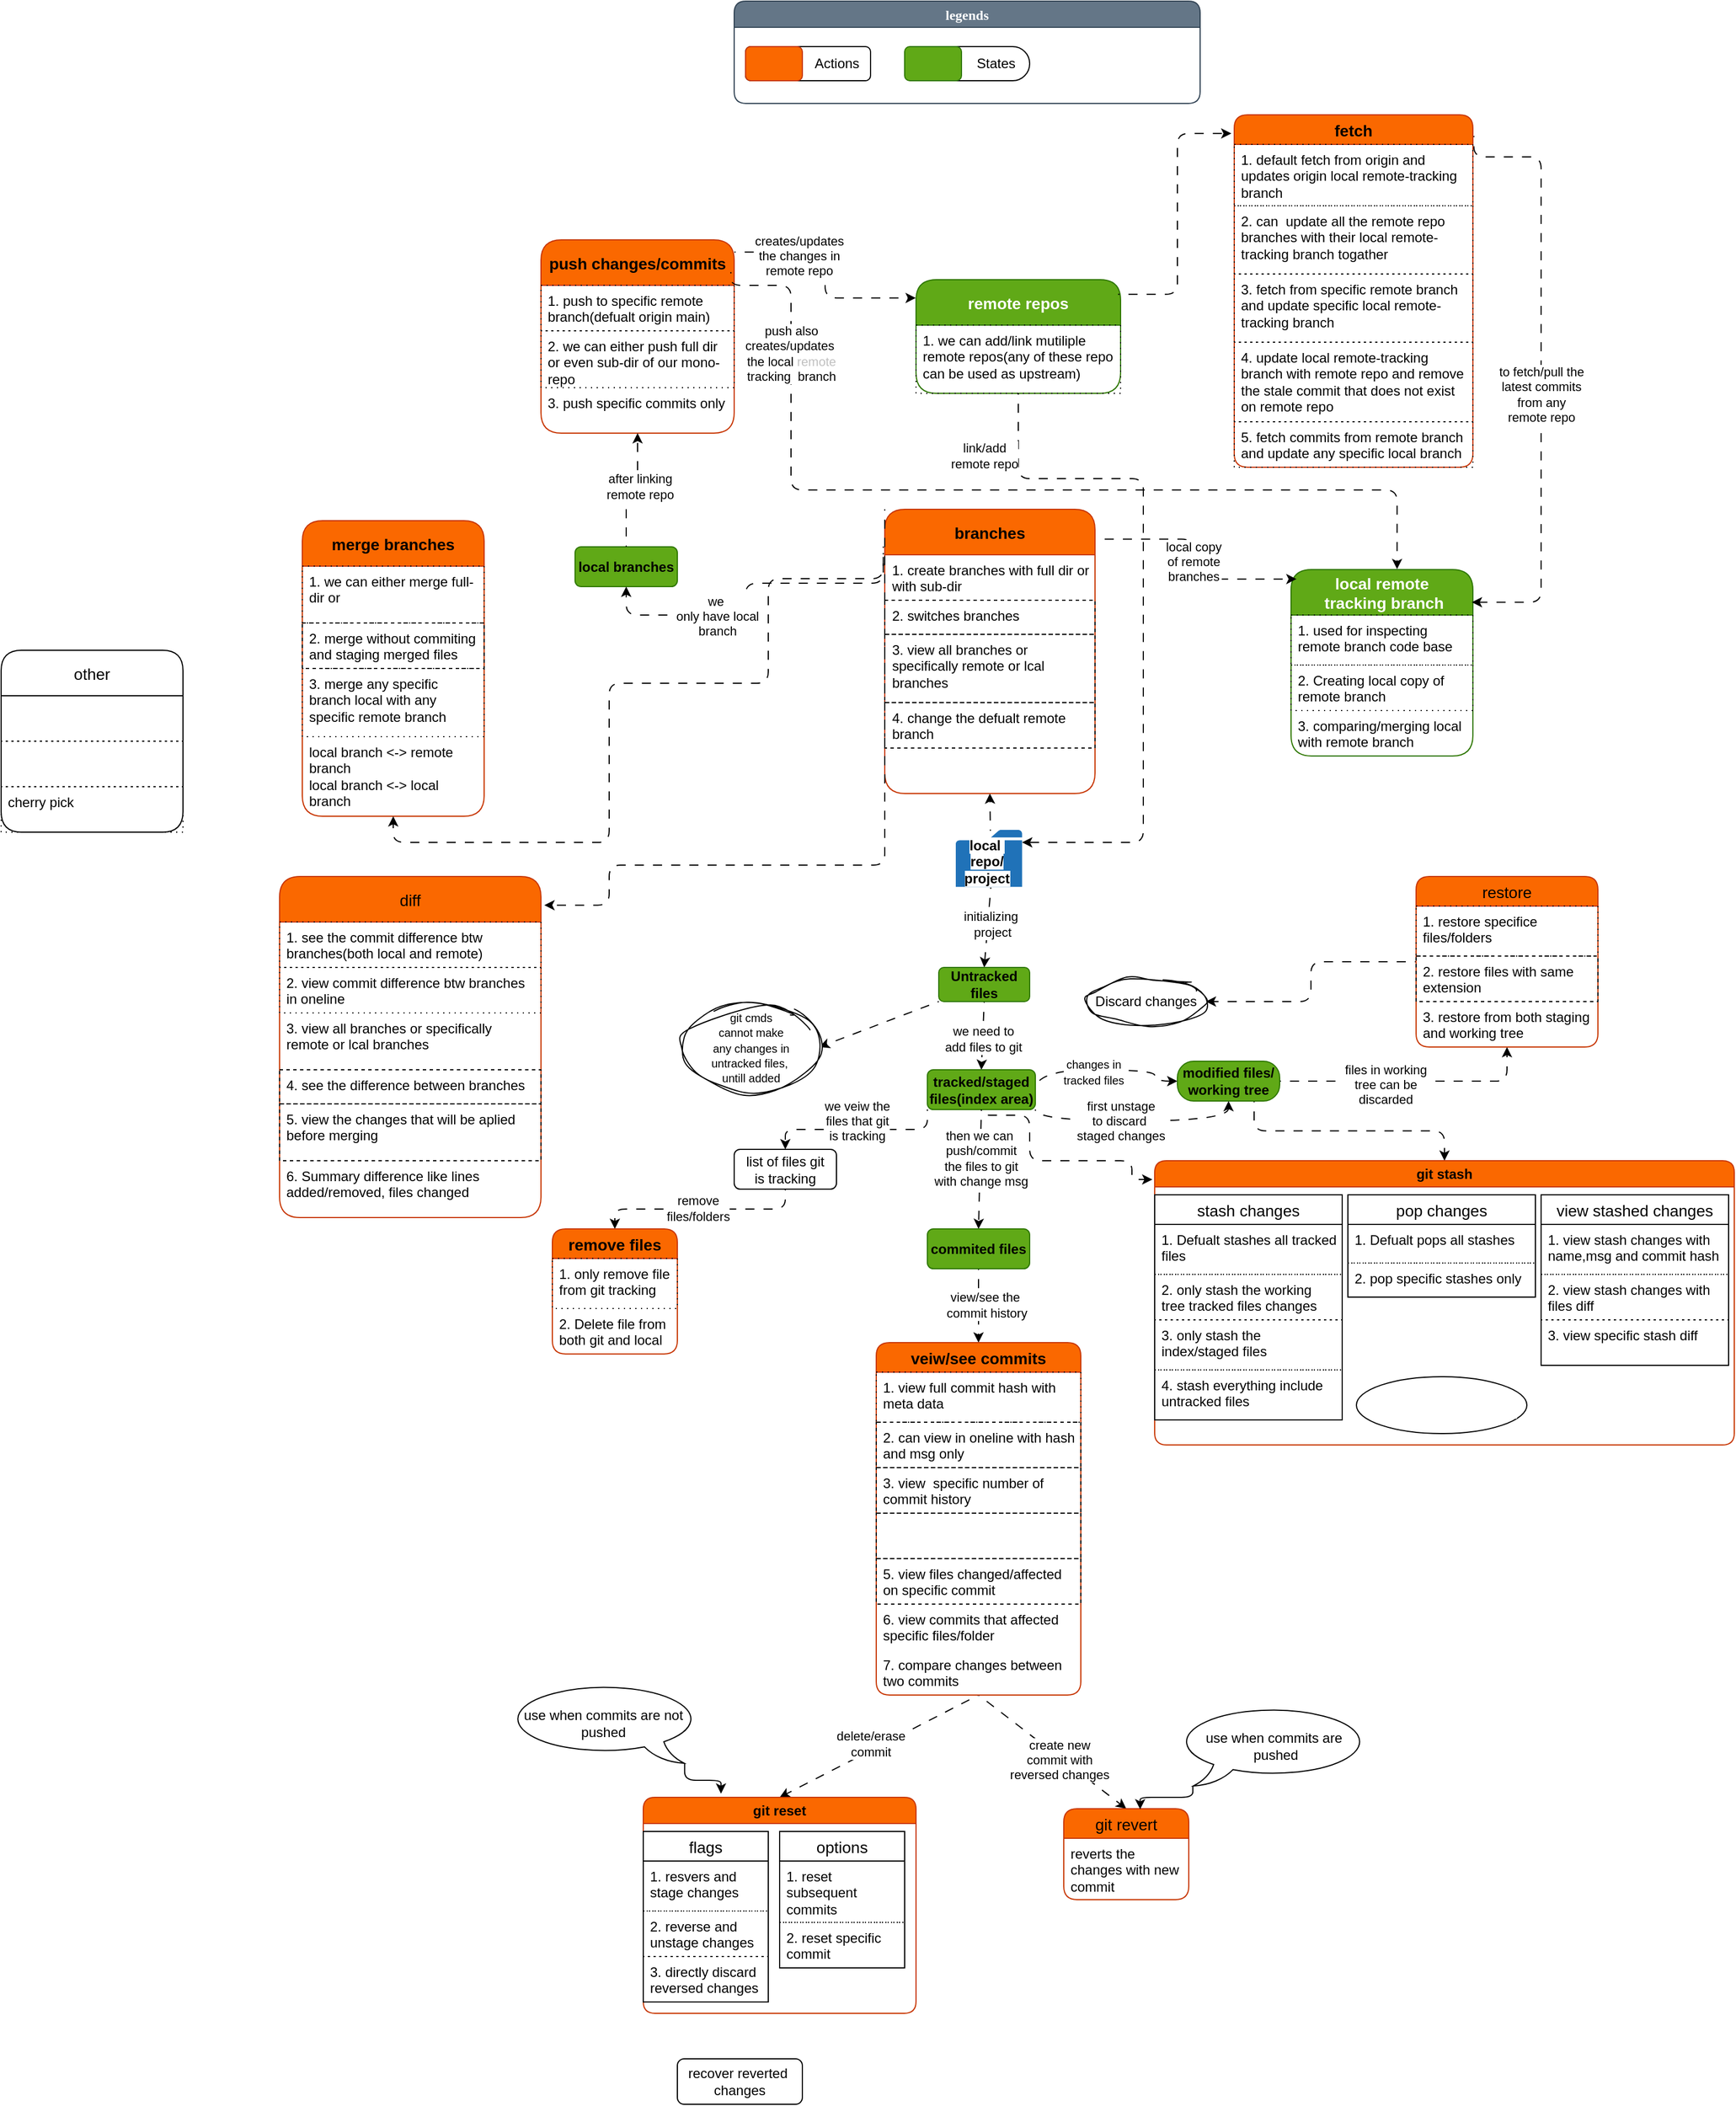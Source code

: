<mxfile>
    <diagram id="JTQEZqj_6--ISPUHX7xe" name="Page-1">
        <mxGraphModel dx="2281" dy="1904" grid="1" gridSize="10" guides="1" tooltips="1" connect="1" arrows="1" fold="1" page="1" pageScale="1" pageWidth="850" pageHeight="1100" math="0" shadow="0">
            <root>
                <mxCell id="0"/>
                <mxCell id="1" parent="0"/>
                <mxCell id="3" value="" style="endArrow=classic;html=1;exitX=0.528;exitY=1.013;exitDx=0;exitDy=0;exitPerimeter=0;entryX=0.5;entryY=0;entryDx=0;entryDy=0;flowAnimation=1;" parent="1" source="2" target="5" edge="1">
                    <mxGeometry width="50" height="50" relative="1" as="geometry">
                        <mxPoint x="260" y="740" as="sourcePoint"/>
                        <mxPoint x="350" y="630" as="targetPoint"/>
                    </mxGeometry>
                </mxCell>
                <mxCell id="4" value="initializing&amp;nbsp;&lt;div&gt;project&lt;/div&gt;" style="edgeLabel;html=1;align=center;verticalAlign=middle;resizable=0;points=[];" parent="3" vertex="1" connectable="0">
                    <mxGeometry x="0.158" y="4" relative="1" as="geometry">
                        <mxPoint y="-9" as="offset"/>
                    </mxGeometry>
                </mxCell>
                <mxCell id="6" style="edgeStyle=none;html=1;exitX=0;exitY=1;exitDx=0;exitDy=0;entryX=1;entryY=0.5;entryDx=0;entryDy=0;flowAnimation=1;" parent="1" source="5" target="9" edge="1">
                    <mxGeometry relative="1" as="geometry">
                        <mxPoint x="220" y="710" as="targetPoint"/>
                    </mxGeometry>
                </mxCell>
                <mxCell id="10" style="edgeStyle=none;html=1;exitX=0.5;exitY=1;exitDx=0;exitDy=0;entryX=0.5;entryY=0;entryDx=0;entryDy=0;flowAnimation=1;" parent="1" source="5" target="11" edge="1">
                    <mxGeometry relative="1" as="geometry">
                        <mxPoint x="340" y="720" as="targetPoint"/>
                    </mxGeometry>
                </mxCell>
                <mxCell id="12" value="we need to&lt;div&gt;add files to git&lt;/div&gt;" style="edgeLabel;html=1;align=center;verticalAlign=middle;resizable=0;points=[];" parent="10" vertex="1" connectable="0">
                    <mxGeometry x="0.075" relative="1" as="geometry">
                        <mxPoint as="offset"/>
                    </mxGeometry>
                </mxCell>
                <mxCell id="5" value="&lt;b&gt;&lt;font style=&quot;color: light-dark(rgb(0, 0, 0), rgb(0, 0, 0));&quot;&gt;Untracked files&lt;/font&gt;&lt;/b&gt;" style="rounded=1;whiteSpace=wrap;html=1;fillColor=#60a917;fontColor=#ffffff;strokeColor=#2D7600;" parent="1" vertex="1">
                    <mxGeometry x="320" y="640" width="80" height="30" as="geometry"/>
                </mxCell>
                <mxCell id="13" style="edgeStyle=orthogonalEdgeStyle;html=1;exitX=1;exitY=0.5;exitDx=0;exitDy=0;entryX=0;entryY=0.5;entryDx=0;entryDy=0;flowAnimation=1;curved=1;" parent="1" source="11" target="14" edge="1">
                    <mxGeometry relative="1" as="geometry">
                        <mxPoint x="540" y="740" as="targetPoint"/>
                        <Array as="points">
                            <mxPoint x="405" y="730"/>
                            <mxPoint x="510" y="730"/>
                            <mxPoint x="510" y="740"/>
                        </Array>
                    </mxGeometry>
                </mxCell>
                <mxCell id="15" value="&lt;font style=&quot;scrollbar-color: rgb(75, 75, 75) rgb(27, 29, 30); font-size: 10px; color: light-dark(rgb(0, 0, 0), rgb(255, 255, 255));&quot;&gt;changes in&lt;/font&gt;&lt;div style=&quot;scrollbar-color: rgb(75, 75, 75) rgb(27, 29, 30);&quot;&gt;&lt;font style=&quot;scrollbar-color: rgb(75, 75, 75) rgb(27, 29, 30); font-size: 10px; color: light-dark(rgb(0, 0, 0), rgb(255, 255, 255));&quot;&gt;tracked files&lt;/font&gt;&lt;/div&gt;" style="edgeLabel;html=1;align=center;verticalAlign=middle;resizable=0;points=[];" parent="13" vertex="1" connectable="0">
                    <mxGeometry x="-0.109" y="-2" relative="1" as="geometry">
                        <mxPoint as="offset"/>
                    </mxGeometry>
                </mxCell>
                <mxCell id="17" style="edgeStyle=none;html=1;exitX=0.5;exitY=1;exitDx=0;exitDy=0;entryX=0.5;entryY=0;entryDx=0;entryDy=0;flowAnimation=1;" parent="1" source="11" target="16" edge="1">
                    <mxGeometry relative="1" as="geometry"/>
                </mxCell>
                <mxCell id="18" value="then we can&amp;nbsp;&lt;div&gt;push/commit&lt;div&gt;the files to git&lt;/div&gt;&lt;div&gt;with change msg&lt;/div&gt;&lt;/div&gt;" style="edgeLabel;html=1;align=center;verticalAlign=middle;resizable=0;points=[];" parent="17" vertex="1" connectable="0">
                    <mxGeometry x="-0.177" y="1" relative="1" as="geometry">
                        <mxPoint x="-1" as="offset"/>
                    </mxGeometry>
                </mxCell>
                <mxCell id="39" style="edgeStyle=orthogonalEdgeStyle;html=1;exitX=0;exitY=1;exitDx=0;exitDy=0;entryX=0.5;entryY=0;entryDx=0;entryDy=0;flowAnimation=1;" parent="1" source="11" target="41" edge="1">
                    <mxGeometry relative="1" as="geometry">
                        <mxPoint x="210" y="830" as="targetPoint"/>
                    </mxGeometry>
                </mxCell>
                <mxCell id="40" value="we veiw the&lt;div&gt;files that git&lt;/div&gt;&lt;div&gt;is tracking&lt;/div&gt;" style="edgeLabel;html=1;align=center;verticalAlign=middle;resizable=0;points=[];" parent="39" vertex="1" connectable="0">
                    <mxGeometry x="0.124" y="1" relative="1" as="geometry">
                        <mxPoint x="10" y="-9" as="offset"/>
                    </mxGeometry>
                </mxCell>
                <mxCell id="11" value="&lt;font style=&quot;&quot;&gt;&lt;b style=&quot;&quot;&gt;&lt;font style=&quot;color: light-dark(rgb(0, 0, 0), rgb(0, 0, 0));&quot;&gt;tracked/stage&lt;/font&gt;&lt;font style=&quot;color: light-dark(rgb(0, 0, 0), rgb(0, 0, 0));&quot;&gt;d&lt;/font&gt;&lt;/b&gt;&lt;/font&gt;&lt;div style=&quot;scrollbar-color: rgb(75, 75, 75) rgb(27, 29, 30);&quot;&gt;&lt;font style=&quot;scrollbar-color: rgb(75, 75, 75) rgb(27, 29, 30);&quot;&gt;&lt;b style=&quot;&quot;&gt;&lt;font style=&quot;color: light-dark(rgb(0, 0, 0), rgb(0, 0, 0));&quot;&gt;files(index area)&lt;/font&gt;&lt;/b&gt;&lt;/font&gt;&lt;/div&gt;" style="rounded=1;whiteSpace=wrap;html=1;fillColor=#60a917;fontColor=#ffffff;strokeColor=#2D7600;" parent="1" vertex="1">
                    <mxGeometry x="310" y="730" width="95" height="35" as="geometry"/>
                </mxCell>
                <mxCell id="92" style="html=1;exitX=0.5;exitY=1;exitDx=0;exitDy=0;entryX=0.5;entryY=0;entryDx=0;entryDy=0;flowAnimation=1;" parent="1" source="16" target="89" edge="1">
                    <mxGeometry relative="1" as="geometry"/>
                </mxCell>
                <mxCell id="93" value="view/see the&amp;nbsp;&lt;div&gt;commit history&lt;/div&gt;" style="edgeLabel;html=1;align=center;verticalAlign=middle;resizable=0;points=[];" parent="92" vertex="1" connectable="0">
                    <mxGeometry x="0.412" y="-1" relative="1" as="geometry">
                        <mxPoint x="8" y="-14" as="offset"/>
                    </mxGeometry>
                </mxCell>
                <mxCell id="16" value="&lt;b&gt;&lt;font style=&quot;color: light-dark(rgb(0, 0, 0), rgb(0, 0, 0));&quot;&gt;commited files&lt;/font&gt;&lt;/b&gt;" style="rounded=1;whiteSpace=wrap;html=1;fillColor=#60a917;fontColor=#ffffff;strokeColor=#2D7600;" parent="1" vertex="1">
                    <mxGeometry x="310" y="870" width="90" height="35" as="geometry"/>
                </mxCell>
                <mxCell id="46" style="html=1;exitX=0.5;exitY=1;exitDx=0;exitDy=0;flowAnimation=1;edgeStyle=orthogonalEdgeStyle;entryX=0.5;entryY=0;entryDx=0;entryDy=0;" parent="1" source="41" target="86" edge="1">
                    <mxGeometry relative="1" as="geometry">
                        <mxPoint x="-40" y="870" as="targetPoint"/>
                    </mxGeometry>
                </mxCell>
                <mxCell id="59" value="remove&lt;div&gt;&lt;font style=&quot;color: light-dark(rgb(0, 0, 0), rgb(255, 255, 255));&quot;&gt;files/folders&lt;/font&gt;&lt;/div&gt;" style="edgeLabel;html=1;align=center;verticalAlign=middle;resizable=0;points=[];" parent="46" vertex="1" connectable="0">
                    <mxGeometry x="0.026" y="-1" relative="1" as="geometry">
                        <mxPoint as="offset"/>
                    </mxGeometry>
                </mxCell>
                <mxCell id="41" value="list of files git&lt;div&gt;is tracking&lt;/div&gt;" style="rounded=1;whiteSpace=wrap;html=1;" parent="1" vertex="1">
                    <mxGeometry x="140" y="800" width="90" height="35" as="geometry"/>
                </mxCell>
                <mxCell id="274" value="&lt;b&gt;&lt;font style=&quot;color: light-dark(rgb(0, 0, 0), rgb(0, 0, 0));&quot;&gt;local branches&lt;/font&gt;&lt;/b&gt;" style="rounded=1;whiteSpace=wrap;html=1;fillColor=#60a917;fontColor=#ffffff;strokeColor=#2D7600;" vertex="1" parent="1">
                    <mxGeometry y="270" width="90" height="35" as="geometry"/>
                </mxCell>
                <mxCell id="150" style="edgeStyle=orthogonalEdgeStyle;html=1;exitX=0.75;exitY=1;exitDx=0;exitDy=0;entryX=0.5;entryY=0;entryDx=0;entryDy=0;flowAnimation=1;" parent="1" source="14" target="155" edge="1">
                    <mxGeometry relative="1" as="geometry"/>
                </mxCell>
                <mxCell id="245" style="edgeStyle=orthogonalEdgeStyle;html=1;exitX=1;exitY=0.5;exitDx=0;exitDy=0;entryX=0.5;entryY=1;entryDx=0;entryDy=0;flowAnimation=1;" edge="1" parent="1" source="14" target="242">
                    <mxGeometry relative="1" as="geometry">
                        <mxPoint x="670" y="760" as="targetPoint"/>
                    </mxGeometry>
                </mxCell>
                <mxCell id="247" value="&lt;span&gt;&lt;font style=&quot;color: light-dark(rgb(0, 0, 0), rgb(255, 255, 255));&quot;&gt;files in working&lt;/font&gt;&lt;/span&gt;&lt;div style=&quot;scrollbar-color: rgb(75, 75, 75) rgb(27, 29, 30); color: rgb(192, 192, 192);&quot;&gt;&lt;font style=&quot;color: light-dark(rgb(0, 0, 0), rgb(255, 255, 255));&quot;&gt;tree can be&lt;/font&gt;&lt;/div&gt;&lt;div style=&quot;scrollbar-color: rgb(75, 75, 75) rgb(27, 29, 30); color: rgb(192, 192, 192);&quot;&gt;&lt;font style=&quot;color: light-dark(rgb(0, 0, 0), rgb(255, 255, 255));&quot;&gt;discarded&lt;/font&gt;&lt;/div&gt;" style="edgeLabel;html=1;align=center;verticalAlign=middle;resizable=0;points=[];" vertex="1" connectable="0" parent="245">
                    <mxGeometry x="-0.194" y="-3" relative="1" as="geometry">
                        <mxPoint as="offset"/>
                    </mxGeometry>
                </mxCell>
                <mxCell id="14" value="&lt;span style=&quot;font-family: Helvetica; font-size: 12px; font-style: normal; font-variant-ligatures: normal; font-variant-caps: normal; letter-spacing: normal; orphans: 2; text-align: center; text-indent: 0px; text-transform: none; widows: 2; word-spacing: 0px; -webkit-text-stroke-width: 0px; white-space: normal; text-decoration-thickness: initial; text-decoration-style: initial; text-decoration-color: initial; float: none; display: inline !important;&quot;&gt;&lt;font style=&quot;&quot;&gt;&lt;b style=&quot;&quot;&gt;&lt;font style=&quot;color: light-dark(rgb(0, 0, 0), rgb(0, 0, 0));&quot;&gt;modified files/&lt;/font&gt;&lt;/b&gt;&lt;/font&gt;&lt;/span&gt;&lt;div&gt;&lt;span style=&quot;font-family: Helvetica; font-size: 12px; font-style: normal; font-variant-ligatures: normal; font-variant-caps: normal; letter-spacing: normal; orphans: 2; text-align: center; text-indent: 0px; text-transform: none; widows: 2; word-spacing: 0px; -webkit-text-stroke-width: 0px; white-space: normal; text-decoration-thickness: initial; text-decoration-style: initial; text-decoration-color: initial; float: none; display: inline !important;&quot;&gt;&lt;font style=&quot;&quot;&gt;&lt;b style=&quot;&quot;&gt;&lt;font style=&quot;color: light-dark(rgb(0, 0, 0), rgb(0, 0, 0));&quot;&gt;working tree&lt;/font&gt;&lt;/b&gt;&lt;/font&gt;&lt;/span&gt;&lt;/div&gt;" style="rounded=1;whiteSpace=wrap;html=1;verticalAlign=middle;fillColor=#60a917;fontColor=#ffffff;strokeColor=#2D7600;arcSize=41;" parent="1" vertex="1">
                    <mxGeometry x="530" y="722.5" width="90" height="35" as="geometry"/>
                </mxCell>
                <mxCell id="8" value="" style="group" parent="1" vertex="1" connectable="0">
                    <mxGeometry x="335" y="519" width="70" height="62" as="geometry"/>
                </mxCell>
                <mxCell id="2" value="" style="sketch=0;pointerEvents=1;shadow=0;dashed=0;html=1;strokeColor=none;labelPosition=center;verticalLabelPosition=bottom;verticalAlign=top;outlineConnect=0;align=center;shape=mxgraph.office.concepts.folder;fillColor=#2072B8;" parent="8" vertex="1">
                    <mxGeometry width="58.333" height="50.077" as="geometry"/>
                </mxCell>
                <mxCell id="7" value="&lt;b&gt;&lt;font style=&quot;color: light-dark(rgb(0, 0, 0), rgb(0, 0, 0)); background-color: light-dark(rgb(255, 255, 255), rgb(255, 255, 255));&quot;&gt;local&amp;nbsp;&lt;/font&gt;&lt;/b&gt;&lt;div&gt;&lt;b&gt;&lt;font style=&quot;color: light-dark(rgb(0, 0, 0), rgb(0, 0, 0)); background-color: light-dark(rgb(255, 255, 255), rgb(255, 255, 255));&quot;&gt;repo/&lt;/font&gt;&lt;/b&gt;&lt;div&gt;&lt;b&gt;&lt;font style=&quot;color: light-dark(rgb(0, 0, 0), rgb(0, 0, 0)); background-color: light-dark(rgb(255, 255, 255), rgb(255, 255, 255));&quot;&gt;project&lt;/font&gt;&lt;/b&gt;&lt;/div&gt;&lt;/div&gt;" style="text;html=1;align=center;verticalAlign=middle;resizable=0;points=[];autosize=1;strokeColor=none;fillColor=none;" parent="8" vertex="1">
                    <mxGeometry x="-3" y="-1.538" width="60" height="60" as="geometry"/>
                </mxCell>
                <mxCell id="9" value="&lt;font style=&quot;scrollbar-color: rgb(75, 75, 75) rgb(27, 29, 30); text-wrap-mode: nowrap; font-size: 10px; color: light-dark(rgb(0, 0, 0), rgb(255, 255, 255));&quot;&gt;git cmds&lt;/font&gt;&lt;div style=&quot;scrollbar-color: rgb(75, 75, 75) rgb(27, 29, 30); text-wrap-mode: nowrap; font-size: 11px;&quot;&gt;&lt;font style=&quot;scrollbar-color: rgb(75, 75, 75) rgb(27, 29, 30); font-size: 10px; color: light-dark(rgb(0, 0, 0), rgb(255, 255, 255));&quot;&gt;cannot make&lt;/font&gt;&lt;/div&gt;&lt;div style=&quot;scrollbar-color: rgb(75, 75, 75) rgb(27, 29, 30); text-wrap-mode: nowrap; font-size: 11px;&quot;&gt;&lt;font style=&quot;scrollbar-color: rgb(75, 75, 75) rgb(27, 29, 30); font-size: 10px; color: light-dark(rgb(0, 0, 0), rgb(255, 255, 255));&quot;&gt;any changes in&lt;/font&gt;&lt;/div&gt;&lt;div style=&quot;scrollbar-color: rgb(75, 75, 75) rgb(27, 29, 30); text-wrap-mode: nowrap; font-size: 11px;&quot;&gt;&lt;font style=&quot;scrollbar-color: rgb(75, 75, 75) rgb(27, 29, 30); font-size: 10px; color: light-dark(rgb(0, 0, 0), rgb(255, 255, 255));&quot;&gt;untracked files,&amp;nbsp;&lt;/font&gt;&lt;/div&gt;&lt;div style=&quot;scrollbar-color: rgb(75, 75, 75) rgb(27, 29, 30); text-wrap-mode: nowrap; font-size: 11px;&quot;&gt;&lt;font style=&quot;scrollbar-color: rgb(75, 75, 75) rgb(27, 29, 30); font-size: 10px; color: light-dark(rgb(0, 0, 0), rgb(255, 255, 255));&quot;&gt;untill added&lt;/font&gt;&lt;/div&gt;" style="ellipse;whiteSpace=wrap;html=1;sketch=1;curveFitting=1;jiggle=2;" parent="1" vertex="1">
                    <mxGeometry x="95" y="670" width="120" height="80" as="geometry"/>
                </mxCell>
                <mxCell id="30" value="first unstage&lt;div&gt;to discard&amp;nbsp;&lt;/div&gt;&lt;div&gt;staged changes&lt;/div&gt;" style="html=1;exitX=1;exitY=1;exitDx=0;exitDy=0;entryX=0.5;entryY=1;entryDx=0;entryDy=0;flowAnimation=1;edgeStyle=orthogonalEdgeStyle;curved=1;" parent="1" source="11" target="14" edge="1">
                    <mxGeometry x="-0.139" relative="1" as="geometry">
                        <mxPoint as="offset"/>
                    </mxGeometry>
                </mxCell>
                <mxCell id="86" value="remove files" style="swimlane;fontStyle=1;childLayout=stackLayout;horizontal=1;startSize=26;horizontalStack=0;resizeParent=1;resizeParentMax=0;resizeLast=0;collapsible=1;marginBottom=0;align=center;fontSize=14;rounded=1;fillColor=#fa6800;fontColor=#000000;strokeColor=#C73500;" parent="1" vertex="1">
                    <mxGeometry x="-20" y="870" width="110" height="110" as="geometry"/>
                </mxCell>
                <mxCell id="87" value="1. only remove file from git tracking" style="text;strokeColor=default;fillColor=none;spacingLeft=4;spacingRight=4;overflow=hidden;rotatable=0;points=[[0,0.5],[1,0.5]];portConstraint=eastwest;fontSize=12;whiteSpace=wrap;html=1;dashed=1;dashPattern=1 4;" parent="86" vertex="1">
                    <mxGeometry y="26" width="110" height="44" as="geometry"/>
                </mxCell>
                <mxCell id="88" value="2. Delete file from both git and local" style="text;strokeColor=none;fillColor=none;spacingLeft=4;spacingRight=4;overflow=hidden;rotatable=0;points=[[0,0.5],[1,0.5]];portConstraint=eastwest;fontSize=12;whiteSpace=wrap;html=1;dashed=1;" parent="86" vertex="1">
                    <mxGeometry y="70" width="110" height="40" as="geometry"/>
                </mxCell>
                <mxCell id="246" style="edgeStyle=orthogonalEdgeStyle;html=1;exitX=0;exitY=0.5;exitDx=0;exitDy=0;entryX=1;entryY=0.5;entryDx=0;entryDy=0;flowAnimation=1;" edge="1" parent="1" source="242" target="119">
                    <mxGeometry relative="1" as="geometry"/>
                </mxCell>
                <mxCell id="242" value="restore" style="swimlane;fontStyle=0;childLayout=stackLayout;horizontal=1;startSize=26;horizontalStack=0;resizeParent=1;resizeParentMax=0;resizeLast=0;collapsible=1;marginBottom=0;align=center;fontSize=14;rounded=1;fillColor=#fa6800;fontColor=#000000;strokeColor=#C73500;" vertex="1" parent="1">
                    <mxGeometry x="740" y="560" width="160" height="150" as="geometry">
                        <mxRectangle x="720" y="647.5" width="80" height="30" as="alternateBounds"/>
                    </mxGeometry>
                </mxCell>
                <mxCell id="243" value="1. restore specifice files/folders" style="text;strokeColor=default;fillColor=none;spacingLeft=4;spacingRight=4;overflow=hidden;rotatable=0;points=[[0,0.5],[1,0.5]];portConstraint=eastwest;fontSize=12;whiteSpace=wrap;html=1;dashed=1;dashPattern=1 4;" vertex="1" parent="242">
                    <mxGeometry y="26" width="160" height="44" as="geometry"/>
                </mxCell>
                <mxCell id="244" value="2. restore files with same extension" style="text;strokeColor=default;fillColor=none;spacingLeft=4;spacingRight=4;overflow=hidden;rotatable=0;points=[[0,0.5],[1,0.5]];portConstraint=eastwest;fontSize=12;whiteSpace=wrap;html=1;dashed=1;" vertex="1" parent="242">
                    <mxGeometry y="70" width="160" height="40" as="geometry"/>
                </mxCell>
                <mxCell id="259" value="3. restore from both staging and working tree" style="text;strokeColor=none;fillColor=none;spacingLeft=4;spacingRight=4;overflow=hidden;rotatable=0;points=[[0,0.5],[1,0.5]];portConstraint=eastwest;fontSize=12;whiteSpace=wrap;html=1;dashed=1;" vertex="1" parent="242">
                    <mxGeometry y="110" width="160" height="40" as="geometry"/>
                </mxCell>
                <mxCell id="115" value="local remote&#xa; tracking branch" style="swimlane;fontStyle=1;childLayout=stackLayout;horizontal=1;startSize=40;horizontalStack=0;resizeParent=1;resizeParentMax=0;resizeLast=0;collapsible=1;marginBottom=0;align=center;fontSize=14;rounded=1;fillColor=#60a917;fontColor=#ffffff;strokeColor=#2D7600;" parent="1" vertex="1">
                    <mxGeometry x="630" y="290" width="160" height="164" as="geometry">
                        <mxRectangle x="520" y="256" width="140" height="50" as="alternateBounds"/>
                    </mxGeometry>
                </mxCell>
                <mxCell id="116" value="1. used for inspecting remote branch code base" style="text;strokeColor=default;fillColor=none;spacingLeft=4;spacingRight=4;overflow=hidden;rotatable=0;points=[[0,0.5],[1,0.5]];portConstraint=eastwest;fontSize=12;whiteSpace=wrap;html=1;dashed=1;dashPattern=1 4;" parent="115" vertex="1">
                    <mxGeometry y="40" width="160" height="44" as="geometry"/>
                </mxCell>
                <mxCell id="117" value="2. Creating local copy of remote branch" style="text;strokeColor=default;fillColor=none;spacingLeft=4;spacingRight=4;overflow=hidden;rotatable=0;points=[[0,0.5],[1,0.5]];portConstraint=eastwest;fontSize=12;whiteSpace=wrap;html=1;dashed=1;dashPattern=1 4;" parent="115" vertex="1">
                    <mxGeometry y="84" width="160" height="40" as="geometry"/>
                </mxCell>
                <mxCell id="118" value="3. comparing/merging local with remote branch" style="text;strokeColor=none;fillColor=none;spacingLeft=4;spacingRight=4;overflow=hidden;rotatable=0;points=[[0,0.5],[1,0.5]];portConstraint=eastwest;fontSize=12;whiteSpace=wrap;html=1;dashed=1;" parent="115" vertex="1">
                    <mxGeometry y="124" width="160" height="40" as="geometry"/>
                </mxCell>
                <mxCell id="221" style="html=1;exitX=1.004;exitY=0.06;exitDx=0;exitDy=0;entryX=0.994;entryY=0.175;entryDx=0;entryDy=0;flowAnimation=1;exitPerimeter=0;entryPerimeter=0;edgeStyle=orthogonalEdgeStyle;" edge="1" parent="1" source="298" target="115">
                    <mxGeometry relative="1" as="geometry">
                        <mxPoint x="800" y="31.28" as="sourcePoint"/>
                        <mxPoint x="540" y="210" as="targetPoint"/>
                        <Array as="points">
                            <mxPoint x="850" y="-73"/>
                            <mxPoint x="850" y="319"/>
                        </Array>
                    </mxGeometry>
                </mxCell>
                <mxCell id="263" value="to fetch/pull the&lt;div&gt;latest commits&lt;/div&gt;&lt;div&gt;from any&lt;/div&gt;&lt;div&gt;remote repo&lt;/div&gt;" style="edgeLabel;html=1;align=center;verticalAlign=middle;resizable=0;points=[];" vertex="1" connectable="0" parent="221">
                    <mxGeometry x="0.125" y="-3" relative="1" as="geometry">
                        <mxPoint x="3" y="-12" as="offset"/>
                    </mxGeometry>
                </mxCell>
                <mxCell id="211" value="remote repos" style="swimlane;fontStyle=1;childLayout=stackLayout;horizontal=1;startSize=40;horizontalStack=0;resizeParent=1;resizeParentMax=0;resizeLast=0;collapsible=1;marginBottom=0;align=center;fontSize=14;rounded=1;fillColor=#60a917;fontColor=#ffffff;strokeColor=#2D7600;" vertex="1" parent="1">
                    <mxGeometry x="300" y="35" width="180" height="100" as="geometry">
                        <mxRectangle x="350" y="280" width="120" height="40" as="alternateBounds"/>
                    </mxGeometry>
                </mxCell>
                <mxCell id="212" value="1. we can add/link mutiliple remote repos(any of these repo can be used as upstream)" style="text;strokeColor=default;fillColor=none;spacingLeft=4;spacingRight=4;overflow=hidden;rotatable=0;points=[[0,0.5],[1,0.5]];portConstraint=eastwest;fontSize=12;whiteSpace=wrap;html=1;dashed=1;dashPattern=1 4;" vertex="1" parent="211">
                    <mxGeometry y="40" width="180" height="60" as="geometry"/>
                </mxCell>
                <mxCell id="233" style="html=1;exitX=0.557;exitY=0.039;exitDx=0;exitDy=0;flowAnimation=1;exitPerimeter=0;entryX=0.5;entryY=1;entryDx=0;entryDy=0;" edge="1" parent="1" source="7" target="190">
                    <mxGeometry relative="1" as="geometry">
                        <mxPoint x="90.0" y="602.09" as="sourcePoint"/>
                        <mxPoint x="130" y="560" as="targetPoint"/>
                    </mxGeometry>
                </mxCell>
                <mxCell id="275" style="edgeStyle=orthogonalEdgeStyle;html=1;exitX=-0.007;exitY=0.154;exitDx=0;exitDy=0;entryX=0.5;entryY=1;entryDx=0;entryDy=0;exitPerimeter=0;flowAnimation=1;" edge="1" parent="1" source="190" target="274">
                    <mxGeometry relative="1" as="geometry">
                        <Array as="points">
                            <mxPoint x="150" y="302"/>
                            <mxPoint x="150" y="330"/>
                            <mxPoint x="45" y="330"/>
                        </Array>
                    </mxGeometry>
                </mxCell>
                <mxCell id="279" value="&lt;span style=&quot;scrollbar-color: rgb(75, 75, 75) rgb(27, 29, 30);&quot;&gt;&lt;font style=&quot;color: light-dark(rgb(0, 0, 0), rgb(255, 255, 255));&quot;&gt;we&amp;nbsp;&lt;/font&gt;&lt;/span&gt;&lt;div style=&quot;scrollbar-color: rgb(75, 75, 75) rgb(27, 29, 30); color: rgb(192, 192, 192);&quot;&gt;&lt;font style=&quot;scrollbar-color: rgb(75, 75, 75) rgb(27, 29, 30); color: light-dark(rgb(0, 0, 0), rgb(255, 255, 255));&quot;&gt;only have local&lt;/font&gt;&lt;/div&gt;&lt;div style=&quot;scrollbar-color: rgb(75, 75, 75) rgb(27, 29, 30); color: rgb(192, 192, 192);&quot;&gt;&lt;font style=&quot;scrollbar-color: rgb(75, 75, 75) rgb(27, 29, 30); color: light-dark(rgb(0, 0, 0), rgb(255, 255, 255));&quot;&gt;branch&lt;/font&gt;&lt;/div&gt;" style="edgeLabel;html=1;align=center;verticalAlign=middle;resizable=0;points=[];" vertex="1" connectable="0" parent="275">
                    <mxGeometry x="0.313" y="1" relative="1" as="geometry">
                        <mxPoint as="offset"/>
                    </mxGeometry>
                </mxCell>
                <mxCell id="237" value="diff" style="swimlane;fontStyle=0;childLayout=stackLayout;horizontal=1;startSize=40;horizontalStack=0;resizeParent=1;resizeParentMax=0;resizeLast=0;collapsible=1;marginBottom=0;align=center;fontSize=14;rounded=1;fillColor=#fa6800;fontColor=#000000;strokeColor=#C73500;" vertex="1" parent="1">
                    <mxGeometry x="-260" y="560" width="230" height="300" as="geometry">
                        <mxRectangle x="310" y="280" width="100" height="40" as="alternateBounds"/>
                    </mxGeometry>
                </mxCell>
                <mxCell id="238" value="1. see the commit difference btw branches(both local and remote)" style="text;strokeColor=default;fillColor=none;spacingLeft=4;spacingRight=4;overflow=hidden;rotatable=0;points=[[0,0.5],[1,0.5]];portConstraint=eastwest;fontSize=12;whiteSpace=wrap;html=1;dashed=1;dashPattern=1 4;" vertex="1" parent="237">
                    <mxGeometry y="40" width="230" height="40" as="geometry"/>
                </mxCell>
                <mxCell id="239" value="2. view commit difference btw branches in oneline" style="text;strokeColor=default;fillColor=none;spacingLeft=4;spacingRight=4;overflow=hidden;rotatable=0;points=[[0,0.5],[1,0.5]];portConstraint=eastwest;fontSize=12;whiteSpace=wrap;html=1;dashed=1;dashPattern=1 4;" vertex="1" parent="237">
                    <mxGeometry y="80" width="230" height="40" as="geometry"/>
                </mxCell>
                <mxCell id="240" value="3. view all branches or specifically remote or lcal branches" style="text;strokeColor=none;fillColor=none;spacingLeft=4;spacingRight=4;overflow=hidden;rotatable=0;points=[[0,0.5],[1,0.5]];portConstraint=eastwest;fontSize=12;whiteSpace=wrap;html=1;dashed=1;" vertex="1" parent="237">
                    <mxGeometry y="120" width="230" height="50" as="geometry"/>
                </mxCell>
                <mxCell id="307" value="4. see the difference between branches" style="text;strokeColor=default;fillColor=none;spacingLeft=4;spacingRight=4;overflow=hidden;rotatable=0;points=[[0,0.5],[1,0.5]];portConstraint=eastwest;fontSize=12;whiteSpace=wrap;html=1;dashed=1;" vertex="1" parent="237">
                    <mxGeometry y="170" width="230" height="30" as="geometry"/>
                </mxCell>
                <mxCell id="308" value="5. view the changes that will be aplied before merging" style="text;strokeColor=default;fillColor=none;spacingLeft=4;spacingRight=4;overflow=hidden;rotatable=0;points=[[0,0.5],[1,0.5]];portConstraint=eastwest;fontSize=12;whiteSpace=wrap;html=1;dashed=1;" vertex="1" parent="237">
                    <mxGeometry y="200" width="230" height="50" as="geometry"/>
                </mxCell>
                <mxCell id="309" value="6. Summary difference like lines added/removed, files changed" style="text;strokeColor=none;fillColor=none;spacingLeft=4;spacingRight=4;overflow=hidden;rotatable=0;points=[[0,0.5],[1,0.5]];portConstraint=eastwest;fontSize=12;whiteSpace=wrap;html=1;dashed=1;" vertex="1" parent="237">
                    <mxGeometry y="250" width="230" height="50" as="geometry"/>
                </mxCell>
                <mxCell id="265" value="other" style="swimlane;fontStyle=0;childLayout=stackLayout;horizontal=1;startSize=40;horizontalStack=0;resizeParent=1;resizeParentMax=0;resizeLast=0;collapsible=1;marginBottom=0;align=center;fontSize=14;rounded=1;" vertex="1" parent="1">
                    <mxGeometry x="-505" y="361" width="160" height="160" as="geometry">
                        <mxRectangle x="310" y="280" width="100" height="40" as="alternateBounds"/>
                    </mxGeometry>
                </mxCell>
                <mxCell id="266" value="&lt;span&gt;&lt;font style=&quot;color: light-dark(rgb(255, 255, 255), rgb(255, 255, 255));&quot;&gt;5. view list of branches merges with specific branch&lt;/font&gt;&lt;/span&gt;" style="text;strokeColor=default;fillColor=none;spacingLeft=4;spacingRight=4;overflow=hidden;rotatable=0;points=[[0,0.5],[1,0.5]];portConstraint=eastwest;fontSize=12;whiteSpace=wrap;html=1;dashed=1;dashPattern=1 4;" vertex="1" parent="265">
                    <mxGeometry y="40" width="160" height="40" as="geometry"/>
                </mxCell>
                <mxCell id="271" value="&lt;span&gt;&lt;font style=&quot;color: light-dark(rgb(255, 255, 255), rgb(255, 255, 255));&quot;&gt;rebase&lt;/font&gt;&lt;/span&gt;" style="text;strokeColor=default;fillColor=none;spacingLeft=4;spacingRight=4;overflow=hidden;rotatable=0;points=[[0,0.5],[1,0.5]];portConstraint=eastwest;fontSize=12;whiteSpace=wrap;html=1;dashed=1;dashPattern=1 4;" vertex="1" parent="265">
                    <mxGeometry y="80" width="160" height="40" as="geometry"/>
                </mxCell>
                <mxCell id="272" value="cherry pick" style="text;strokeColor=default;fillColor=none;spacingLeft=4;spacingRight=4;overflow=hidden;rotatable=0;points=[[0,0.5],[1,0.5]];portConstraint=eastwest;fontSize=12;whiteSpace=wrap;html=1;dashed=1;dashPattern=1 4;" vertex="1" parent="265">
                    <mxGeometry y="120" width="160" height="40" as="geometry"/>
                </mxCell>
                <mxCell id="224" value="merge branches" style="swimlane;fontStyle=1;childLayout=stackLayout;horizontal=1;startSize=40;horizontalStack=0;resizeParent=1;resizeParentMax=0;resizeLast=0;collapsible=1;marginBottom=0;align=center;fontSize=14;rounded=1;fillColor=#fa6800;fontColor=#000000;strokeColor=#C73500;" vertex="1" parent="1">
                    <mxGeometry x="-240" y="247" width="160" height="260" as="geometry">
                        <mxRectangle x="-210" y="250" width="140" height="40" as="alternateBounds"/>
                    </mxGeometry>
                </mxCell>
                <mxCell id="225" value="1. we can either merge full-dir or&amp;nbsp;&lt;span&gt;&lt;font style=&quot;color: light-dark(rgb(255, 255, 255), rgb(255, 255, 255));&quot;&gt;specific files or sub-folders&lt;/font&gt;&lt;/span&gt;" style="text;strokeColor=default;fillColor=none;spacingLeft=4;spacingRight=4;overflow=hidden;rotatable=0;points=[[0,0.5],[1,0.5]];portConstraint=eastwest;fontSize=12;whiteSpace=wrap;html=1;dashed=1;dashPattern=1 4;" vertex="1" parent="224">
                    <mxGeometry y="40" width="160" height="50" as="geometry"/>
                </mxCell>
                <mxCell id="227" value="2. merge without commiting and staging merged files" style="text;strokeColor=default;fillColor=none;spacingLeft=4;spacingRight=4;overflow=hidden;rotatable=0;points=[[0,0.5],[1,0.5]];portConstraint=eastwest;fontSize=12;whiteSpace=wrap;html=1;dashed=1;" vertex="1" parent="224">
                    <mxGeometry y="90" width="160" height="40" as="geometry"/>
                </mxCell>
                <mxCell id="230" value="3. merge any specific branch local with any specific remote branch" style="text;strokeColor=default;fillColor=none;spacingLeft=4;spacingRight=4;overflow=hidden;rotatable=0;points=[[0,0.5],[1,0.5]];portConstraint=eastwest;fontSize=12;whiteSpace=wrap;html=1;dashed=1;dashPattern=1 4;" vertex="1" parent="224">
                    <mxGeometry y="130" width="160" height="60" as="geometry"/>
                </mxCell>
                <mxCell id="312" value="local branch &amp;lt;-&amp;gt; remote branch&lt;br&gt;local branch &amp;lt;-&amp;gt; local branch&amp;nbsp;" style="text;strokeColor=none;fillColor=none;spacingLeft=4;spacingRight=4;overflow=hidden;rotatable=0;points=[[0,0.5],[1,0.5]];portConstraint=eastwest;fontSize=12;whiteSpace=wrap;html=1;dashed=1;align=left;" vertex="1" parent="224">
                    <mxGeometry y="190" width="160" height="70" as="geometry"/>
                </mxCell>
                <mxCell id="207" style="edgeStyle=orthogonalEdgeStyle;html=1;exitX=1.001;exitY=0.063;exitDx=0;exitDy=0;entryX=-0.001;entryY=0.161;entryDx=0;entryDy=0;flowAnimation=1;entryPerimeter=0;exitPerimeter=0;" edge="1" parent="1" source="195" target="211">
                    <mxGeometry relative="1" as="geometry">
                        <mxPoint x="302.5" y="350" as="targetPoint"/>
                    </mxGeometry>
                </mxCell>
                <mxCell id="306" value="creates/updates&lt;div&gt;the changes in&lt;/div&gt;&lt;div&gt;remote repo&lt;/div&gt;" style="edgeLabel;html=1;align=center;verticalAlign=middle;resizable=0;points=[];" vertex="1" connectable="0" parent="207">
                    <mxGeometry x="-0.437" y="-3" relative="1" as="geometry">
                        <mxPoint as="offset"/>
                    </mxGeometry>
                </mxCell>
                <mxCell id="195" value="push changes/commits" style="swimlane;fontStyle=1;childLayout=stackLayout;horizontal=1;startSize=40;horizontalStack=0;resizeParent=1;resizeParentMax=0;resizeLast=0;collapsible=1;marginBottom=0;align=center;fontSize=14;rounded=1;fillColor=#fa6800;fontColor=#000000;strokeColor=#C73500;" vertex="1" parent="1">
                    <mxGeometry x="-30" width="170" height="170" as="geometry">
                        <mxRectangle x="65" y="200" width="180" height="40" as="alternateBounds"/>
                    </mxGeometry>
                </mxCell>
                <mxCell id="196" value="1. push to specific remote branch(defualt origin main)" style="text;strokeColor=default;fillColor=none;spacingLeft=4;spacingRight=4;overflow=hidden;rotatable=0;points=[[0,0.5],[1,0.5]];portConstraint=eastwest;fontSize=12;whiteSpace=wrap;html=1;dashed=1;dashPattern=1 4;" vertex="1" parent="195">
                    <mxGeometry y="40" width="170" height="40" as="geometry"/>
                </mxCell>
                <mxCell id="205" value="2. we can either push full dir or even sub-dir of our mono-repo" style="text;strokeColor=default;fillColor=none;spacingLeft=4;spacingRight=4;overflow=hidden;rotatable=0;points=[[0,0.5],[1,0.5]];portConstraint=eastwest;fontSize=12;whiteSpace=wrap;html=1;dashed=1;dashPattern=1 4;" vertex="1" parent="195">
                    <mxGeometry y="80" width="170" height="50" as="geometry"/>
                </mxCell>
                <mxCell id="270" value="3. push specific commits only" style="text;strokeColor=none;fillColor=none;spacingLeft=4;spacingRight=4;overflow=hidden;rotatable=0;points=[[0,0.5],[1,0.5]];portConstraint=eastwest;fontSize=12;whiteSpace=wrap;html=1;dashed=1;dashPattern=1 4;" vertex="1" parent="195">
                    <mxGeometry y="130" width="170" height="40" as="geometry"/>
                </mxCell>
                <mxCell id="132" style="edgeStyle=none;html=1;exitX=0.5;exitY=1;exitDx=0;exitDy=0;flowAnimation=1;entryX=0.5;entryY=0;entryDx=0;entryDy=0;" parent="1" source="89" target="175" edge="1">
                    <mxGeometry relative="1" as="geometry">
                        <mxPoint x="240" y="1290" as="targetPoint"/>
                    </mxGeometry>
                </mxCell>
                <mxCell id="133" value="delete/erase&lt;div&gt;commit&lt;/div&gt;" style="edgeLabel;html=1;align=center;verticalAlign=middle;resizable=0;points=[];" parent="132" vertex="1" connectable="0">
                    <mxGeometry x="0.031" y="-4" relative="1" as="geometry">
                        <mxPoint x="-3" as="offset"/>
                    </mxGeometry>
                </mxCell>
                <mxCell id="134" style="edgeStyle=none;html=1;exitX=0.5;exitY=1;exitDx=0;exitDy=0;entryX=0.5;entryY=0;entryDx=0;entryDy=0;flowAnimation=1;" parent="1" source="89" target="136" edge="1">
                    <mxGeometry relative="1" as="geometry">
                        <mxPoint x="450" y="1290" as="targetPoint"/>
                    </mxGeometry>
                </mxCell>
                <mxCell id="135" value="create new&lt;div&gt;commit with&lt;/div&gt;&lt;div&gt;reversed changes&lt;/div&gt;" style="edgeLabel;html=1;align=center;verticalAlign=middle;resizable=0;points=[];" parent="134" vertex="1" connectable="0">
                    <mxGeometry x="0.106" y="-2" relative="1" as="geometry">
                        <mxPoint as="offset"/>
                    </mxGeometry>
                </mxCell>
                <mxCell id="89" value="veiw/see commits" style="swimlane;fontStyle=1;childLayout=stackLayout;horizontal=1;startSize=26;horizontalStack=0;resizeParent=1;resizeParentMax=0;resizeLast=0;collapsible=1;marginBottom=0;align=center;fontSize=14;rounded=1;fillColor=#fa6800;fontColor=#000000;strokeColor=#C73500;" parent="1" vertex="1">
                    <mxGeometry x="265" y="970" width="180" height="310" as="geometry">
                        <mxRectangle x="270" y="970" width="90" height="30" as="alternateBounds"/>
                    </mxGeometry>
                </mxCell>
                <mxCell id="90" value="1. view full commit hash with meta data" style="text;strokeColor=default;fillColor=none;spacingLeft=4;spacingRight=4;overflow=hidden;rotatable=0;points=[[0,0.5],[1,0.5]];portConstraint=eastwest;fontSize=12;whiteSpace=wrap;html=1;dashed=1;dashPattern=1 4;" parent="89" vertex="1">
                    <mxGeometry y="26" width="180" height="44" as="geometry"/>
                </mxCell>
                <mxCell id="91" value="2. can view in oneline with hash and msg only" style="text;strokeColor=default;fillColor=none;spacingLeft=4;spacingRight=4;overflow=hidden;rotatable=0;points=[[0,0.5],[1,0.5]];portConstraint=eastwest;fontSize=12;whiteSpace=wrap;html=1;dashed=1;" parent="89" vertex="1">
                    <mxGeometry y="70" width="180" height="40" as="geometry"/>
                </mxCell>
                <mxCell id="94" value="3. view&amp;nbsp; specific number of commit history" style="text;strokeColor=default;fillColor=none;spacingLeft=4;spacingRight=4;overflow=hidden;rotatable=0;points=[[0,0.5],[1,0.5]];portConstraint=eastwest;fontSize=12;whiteSpace=wrap;html=1;dashed=1;" parent="89" vertex="1">
                    <mxGeometry y="110" width="180" height="40" as="geometry"/>
                </mxCell>
                <mxCell id="126" value="&lt;font style=&quot;&quot;&gt;&lt;font style=&quot;color: light-dark(rgb(255, 255, 255), rgb(255, 255, 255));&quot;&gt;4.&amp;nbsp;&lt;/font&gt;&lt;span style=&quot;color: rgb(255, 255, 255);&quot;&gt;&lt;font style=&quot;color: light-dark(rgb(255, 255, 255), rgb(255, 255, 255));&quot;&gt;view specific commits with full code difference/changes&lt;/font&gt;&lt;/span&gt;&lt;/font&gt;" style="text;strokeColor=default;fillColor=none;spacingLeft=4;spacingRight=4;overflow=hidden;rotatable=0;points=[[0,0.5],[1,0.5]];portConstraint=eastwest;fontSize=12;whiteSpace=wrap;html=1;dashed=1;" parent="89" vertex="1">
                    <mxGeometry y="150" width="180" height="40" as="geometry"/>
                </mxCell>
                <mxCell id="131" value="5. view files changed/affected on specific commit" style="text;strokeColor=default;fillColor=none;spacingLeft=4;spacingRight=4;overflow=hidden;rotatable=0;points=[[0,0.5],[1,0.5]];portConstraint=eastwest;fontSize=12;whiteSpace=wrap;html=1;dashed=1;" parent="89" vertex="1">
                    <mxGeometry y="190" width="180" height="40" as="geometry"/>
                </mxCell>
                <mxCell id="260" value="&lt;span style=&quot;background-color: light-dark(#ffffff, var(--ge-dark-color, #121212));&quot;&gt;&lt;font style=&quot;color: light-dark(rgb(0, 0, 0), rgb(255, 255, 255));&quot;&gt;6. view commits that affected specific files/folder&lt;/font&gt;&lt;/span&gt;" style="text;strokeColor=none;fillColor=none;spacingLeft=4;spacingRight=4;overflow=hidden;rotatable=0;points=[[0,0.5],[1,0.5]];portConstraint=eastwest;fontSize=12;whiteSpace=wrap;html=1;dashed=1;rounded=1;" vertex="1" parent="89">
                    <mxGeometry y="230" width="180" height="40" as="geometry"/>
                </mxCell>
                <mxCell id="310" value="&lt;span style=&quot;background-color: light-dark(#ffffff, var(--ge-dark-color, #121212));&quot;&gt;&lt;font style=&quot;color: light-dark(rgb(0, 0, 0), rgb(255, 255, 255));&quot;&gt;7. compare changes between two commits&lt;/font&gt;&lt;/span&gt;" style="text;strokeColor=none;fillColor=none;spacingLeft=4;spacingRight=4;overflow=hidden;rotatable=0;points=[[0,0.5],[1,0.5]];portConstraint=eastwest;fontSize=12;whiteSpace=wrap;html=1;dashed=1;" vertex="1" parent="89">
                    <mxGeometry y="270" width="180" height="40" as="geometry"/>
                </mxCell>
                <mxCell id="209" style="edgeStyle=orthogonalEdgeStyle;html=1;entryX=0.5;entryY=1;entryDx=0;entryDy=0;flowAnimation=1;exitX=0.5;exitY=0;exitDx=0;exitDy=0;" edge="1" parent="1" source="274" target="195">
                    <mxGeometry relative="1" as="geometry">
                        <mxPoint x="80" y="380" as="targetPoint"/>
                        <mxPoint x="50" y="370" as="sourcePoint"/>
                    </mxGeometry>
                </mxCell>
                <mxCell id="219" value="after linking&lt;div&gt;remote repo&lt;/div&gt;" style="edgeLabel;html=1;align=center;verticalAlign=middle;resizable=0;points=[];labelBorderColor=none;horizontal=1;" vertex="1" connectable="0" parent="209">
                    <mxGeometry x="0.151" y="-2" relative="1" as="geometry">
                        <mxPoint as="offset"/>
                    </mxGeometry>
                </mxCell>
                <mxCell id="119" value="Discard changes" style="ellipse;whiteSpace=wrap;html=1;sketch=1;curveFitting=1;jiggle=2;" parent="1" vertex="1">
                    <mxGeometry x="450" y="650" width="105" height="40" as="geometry"/>
                </mxCell>
                <mxCell id="136" value="git revert" style="swimlane;fontStyle=0;childLayout=stackLayout;horizontal=1;startSize=26;horizontalStack=0;resizeParent=1;resizeParentMax=0;resizeLast=0;collapsible=1;marginBottom=0;align=center;fontSize=14;rounded=1;fillColor=#fa6800;fontColor=#000000;strokeColor=#C73500;" parent="1" vertex="1">
                    <mxGeometry x="430" y="1380" width="110" height="80" as="geometry"/>
                </mxCell>
                <mxCell id="137" value="reverts the changes with new commit" style="text;strokeColor=none;fillColor=none;spacingLeft=4;spacingRight=4;overflow=hidden;rotatable=0;points=[[0,0.5],[1,0.5]];portConstraint=eastwest;fontSize=12;whiteSpace=wrap;html=1;dashed=1;dashPattern=1 4;" parent="136" vertex="1">
                    <mxGeometry y="26" width="110" height="54" as="geometry"/>
                </mxCell>
                <mxCell id="141" value="recover reverted&amp;nbsp;&lt;div&gt;changes&lt;/div&gt;" style="rounded=1;whiteSpace=wrap;html=1;" parent="1" vertex="1">
                    <mxGeometry x="90" y="1600" width="110" height="40" as="geometry"/>
                </mxCell>
                <mxCell id="151" style="html=1;exitX=0.5;exitY=1;exitDx=0;exitDy=0;flowAnimation=1;entryX=-0.004;entryY=0.066;entryDx=0;entryDy=0;entryPerimeter=0;edgeStyle=orthogonalEdgeStyle;" parent="1" source="11" edge="1" target="155">
                    <mxGeometry relative="1" as="geometry">
                        <mxPoint x="520" y="850" as="targetPoint"/>
                        <Array as="points">
                            <mxPoint x="357" y="770"/>
                            <mxPoint x="400" y="770"/>
                            <mxPoint x="400" y="810"/>
                            <mxPoint x="490" y="810"/>
                            <mxPoint x="490" y="826"/>
                        </Array>
                    </mxGeometry>
                </mxCell>
                <mxCell id="155" value="git stash" style="swimlane;whiteSpace=wrap;html=1;rounded=1;fillColor=#fa6800;fontColor=#000000;strokeColor=#C73500;" parent="1" vertex="1">
                    <mxGeometry x="510" y="810" width="510" height="250" as="geometry">
                        <mxRectangle x="510" y="810" width="90" height="30" as="alternateBounds"/>
                    </mxGeometry>
                </mxCell>
                <mxCell id="146" value="stash changes" style="swimlane;fontStyle=0;childLayout=stackLayout;horizontal=1;startSize=26;horizontalStack=0;resizeParent=1;resizeParentMax=0;resizeLast=0;collapsible=1;marginBottom=0;align=center;fontSize=14;" parent="155" vertex="1">
                    <mxGeometry y="30" width="165" height="198" as="geometry"/>
                </mxCell>
                <mxCell id="147" value="1. Defualt stashes all tracked files" style="text;strokeColor=default;fillColor=none;spacingLeft=4;spacingRight=4;overflow=hidden;rotatable=0;points=[[0,0.5],[1,0.5]];portConstraint=eastwest;fontSize=12;whiteSpace=wrap;html=1;dashed=1;dashPattern=1 4;" parent="146" vertex="1">
                    <mxGeometry y="26" width="165" height="44" as="geometry"/>
                </mxCell>
                <mxCell id="152" value="2. only stash the working tree tracked files changes" style="text;strokeColor=default;fillColor=none;spacingLeft=4;spacingRight=4;overflow=hidden;rotatable=0;points=[[0,0.5],[1,0.5]];portConstraint=eastwest;fontSize=12;whiteSpace=wrap;html=1;dashed=1;dashPattern=1 4;" parent="146" vertex="1">
                    <mxGeometry y="70" width="165" height="40" as="geometry"/>
                </mxCell>
                <mxCell id="154" value="3. only stash the index/staged files" style="text;strokeColor=default;fillColor=none;spacingLeft=4;spacingRight=4;overflow=hidden;rotatable=0;points=[[0,0.5],[1,0.5]];portConstraint=eastwest;fontSize=12;whiteSpace=wrap;html=1;dashed=1;dashPattern=1 4;" parent="146" vertex="1">
                    <mxGeometry y="110" width="165" height="44" as="geometry"/>
                </mxCell>
                <mxCell id="153" value="4. stash everything include untracked files" style="text;strokeColor=default;fillColor=none;spacingLeft=4;spacingRight=4;overflow=hidden;rotatable=0;points=[[0,0.5],[1,0.5]];portConstraint=eastwest;fontSize=12;whiteSpace=wrap;html=1;dashed=1;dashPattern=1 4;" parent="146" vertex="1">
                    <mxGeometry y="154" width="165" height="44" as="geometry"/>
                </mxCell>
                <mxCell id="156" value="pop changes" style="swimlane;fontStyle=0;childLayout=stackLayout;horizontal=1;startSize=26;horizontalStack=0;resizeParent=1;resizeParentMax=0;resizeLast=0;collapsible=1;marginBottom=0;align=center;fontSize=14;" parent="155" vertex="1">
                    <mxGeometry x="170" y="30" width="165" height="90" as="geometry"/>
                </mxCell>
                <mxCell id="158" value="1. Defualt pops all stashes" style="text;strokeColor=default;fillColor=none;spacingLeft=4;spacingRight=4;overflow=hidden;rotatable=0;points=[[0,0.5],[1,0.5]];portConstraint=eastwest;fontSize=12;whiteSpace=wrap;html=1;dashed=1;dashPattern=1 4;" parent="156" vertex="1">
                    <mxGeometry y="26" width="165" height="34" as="geometry"/>
                </mxCell>
                <mxCell id="172" value="2. pop specific stashes only" style="text;strokeColor=default;fillColor=none;spacingLeft=4;spacingRight=4;overflow=hidden;rotatable=0;points=[[0,0.5],[1,0.5]];portConstraint=eastwest;fontSize=12;whiteSpace=wrap;html=1;dashed=1;dashPattern=1 4;" parent="156" vertex="1">
                    <mxGeometry y="60" width="165" height="30" as="geometry"/>
                </mxCell>
                <mxCell id="162" value="view stashed changes" style="swimlane;fontStyle=0;childLayout=stackLayout;horizontal=1;startSize=26;horizontalStack=0;resizeParent=1;resizeParentMax=0;resizeLast=0;collapsible=1;marginBottom=0;align=center;fontSize=14;" parent="155" vertex="1">
                    <mxGeometry x="340" y="30" width="165" height="150" as="geometry"/>
                </mxCell>
                <mxCell id="163" value="1. view stash changes with name,msg and commit hash" style="text;strokeColor=default;fillColor=none;spacingLeft=4;spacingRight=4;overflow=hidden;rotatable=0;points=[[0,0.5],[1,0.5]];portConstraint=eastwest;fontSize=12;whiteSpace=wrap;html=1;dashed=1;dashPattern=1 4;" parent="162" vertex="1">
                    <mxGeometry y="26" width="165" height="44" as="geometry"/>
                </mxCell>
                <mxCell id="164" value="2. view stash changes with files diff" style="text;strokeColor=default;fillColor=none;spacingLeft=4;spacingRight=4;overflow=hidden;rotatable=0;points=[[0,0.5],[1,0.5]];portConstraint=eastwest;fontSize=12;whiteSpace=wrap;html=1;dashed=1;dashPattern=1 4;" parent="162" vertex="1">
                    <mxGeometry y="70" width="165" height="40" as="geometry"/>
                </mxCell>
                <mxCell id="169" value="3. view specific stash diff" style="text;strokeColor=default;fillColor=none;spacingLeft=4;spacingRight=4;overflow=hidden;rotatable=0;points=[[0,0.5],[1,0.5]];portConstraint=eastwest;fontSize=12;whiteSpace=wrap;html=1;dashed=1;dashPattern=1 4;" parent="162" vertex="1">
                    <mxGeometry y="110" width="165" height="40" as="geometry"/>
                </mxCell>
                <mxCell id="168" value="&lt;span style=&quot;text-align: left;&quot;&gt;&lt;font style=&quot;color: light-dark(rgb(255, 255, 255), rgb(255, 255, 255));&quot;&gt;merge the stashed changes with any branch&lt;/font&gt;&lt;/span&gt;" style="ellipse;whiteSpace=wrap;html=1;" parent="155" vertex="1">
                    <mxGeometry x="177.5" y="190" width="150" height="50" as="geometry"/>
                </mxCell>
                <mxCell id="234" style="html=1;exitX=-0.007;exitY=0.131;exitDx=0;exitDy=0;flowAnimation=1;entryX=0.5;entryY=1;entryDx=0;entryDy=0;exitPerimeter=0;edgeStyle=orthogonalEdgeStyle;" edge="1" parent="1" source="190" target="224">
                    <mxGeometry relative="1" as="geometry">
                        <mxPoint x="-140" y="510" as="targetPoint"/>
                        <Array as="points">
                            <mxPoint x="271" y="298"/>
                            <mxPoint x="170" y="298"/>
                            <mxPoint x="170" y="390"/>
                            <mxPoint x="30" y="390"/>
                            <mxPoint x="30" y="530"/>
                            <mxPoint x="-160" y="530"/>
                        </Array>
                    </mxGeometry>
                </mxCell>
                <mxCell id="256" value="" style="html=1;exitX=0.988;exitY=0.129;exitDx=0;exitDy=0;entryX=-0.012;entryY=0.053;entryDx=0;entryDy=0;flowAnimation=1;entryPerimeter=0;exitPerimeter=0;edgeStyle=orthogonalEdgeStyle;" edge="1" parent="1" source="211" target="298">
                    <mxGeometry relative="1" as="geometry">
                        <mxPoint x="370" y="250" as="sourcePoint"/>
                        <mxPoint x="540" y="24.63" as="targetPoint"/>
                    </mxGeometry>
                </mxCell>
                <mxCell id="258" style="html=1;exitX=0.983;exitY=0.167;exitDx=0;exitDy=0;entryX=0.583;entryY=-0.002;entryDx=0;entryDy=0;entryPerimeter=0;exitPerimeter=0;flowAnimation=1;edgeStyle=orthogonalEdgeStyle;" edge="1" parent="1" source="195" target="115">
                    <mxGeometry relative="1" as="geometry">
                        <Array as="points">
                            <mxPoint x="137" y="40"/>
                            <mxPoint x="190" y="40"/>
                            <mxPoint x="190" y="220"/>
                            <mxPoint x="723" y="220"/>
                        </Array>
                    </mxGeometry>
                </mxCell>
                <mxCell id="262" value="push also&lt;div&gt;creates/updates&amp;nbsp;&lt;/div&gt;&lt;div&gt;the local&amp;nbsp;&lt;span style=&quot;background-color: light-dark(#ffffff, var(--ge-dark-color, #121212));&quot;&gt;&lt;font style=&quot;color: light-dark(rgb(192, 192, 192), rgb(255, 255, 255));&quot;&gt;remote&lt;/font&gt;&lt;/span&gt;&lt;/div&gt;&lt;div&gt;&lt;font style=&quot;color: light-dark(rgb(0, 0, 0), rgb(255, 255, 255));&quot;&gt;&lt;span style=&quot;background-color: light-dark(#ffffff, var(--ge-dark-color, #121212));&quot;&gt;tracking&amp;nbsp;&amp;nbsp;&lt;/span&gt;&lt;span style=&quot;background-color: light-dark(#ffffff, var(--ge-dark-color, #121212));&quot;&gt;branch&lt;/span&gt;&lt;/font&gt;&lt;/div&gt;" style="edgeLabel;html=1;align=center;verticalAlign=middle;resizable=0;points=[];" vertex="1" connectable="0" parent="258">
                    <mxGeometry y="2" relative="1" as="geometry">
                        <mxPoint x="-179" y="-118" as="offset"/>
                    </mxGeometry>
                </mxCell>
                <mxCell id="273" value="&lt;span style=&quot;scrollbar-color: rgb(75, 75, 75) rgb(27, 29, 30);&quot;&gt;&lt;font style=&quot;color: light-dark(rgb(0, 0, 0), rgb(255, 255, 255));&quot;&gt;local copy&lt;/font&gt;&lt;/span&gt;&lt;div style=&quot;scrollbar-color: rgb(75, 75, 75) rgb(27, 29, 30); color: rgb(192, 192, 192);&quot;&gt;&lt;font style=&quot;scrollbar-color: rgb(75, 75, 75) rgb(27, 29, 30); color: light-dark(rgb(0, 0, 0), rgb(255, 255, 255));&quot;&gt;of remote&lt;/font&gt;&lt;/div&gt;&lt;div style=&quot;scrollbar-color: rgb(75, 75, 75) rgb(27, 29, 30); color: rgb(192, 192, 192);&quot;&gt;&lt;font style=&quot;scrollbar-color: rgb(75, 75, 75) rgb(27, 29, 30); color: light-dark(rgb(0, 0, 0), rgb(255, 255, 255));&quot;&gt;branches&lt;/font&gt;&lt;/div&gt;" style="edgeStyle=orthogonalEdgeStyle;html=1;exitX=0.997;exitY=0.105;exitDx=0;exitDy=0;entryX=0.03;entryY=0.051;entryDx=0;entryDy=0;entryPerimeter=0;flowAnimation=1;exitPerimeter=0;" edge="1" parent="1" source="190" target="115">
                    <mxGeometry relative="1" as="geometry"/>
                </mxCell>
                <mxCell id="277" value="" style="html=1;exitX=0.5;exitY=1;exitDx=0;exitDy=0;flowAnimation=1;edgeStyle=orthogonalEdgeStyle;" edge="1" parent="1" source="211" target="2">
                    <mxGeometry relative="1" as="geometry">
                        <mxPoint x="400" y="210" as="sourcePoint"/>
                        <mxPoint x="430" y="530" as="targetPoint"/>
                        <Array as="points">
                            <mxPoint x="390" y="210"/>
                            <mxPoint x="500" y="210"/>
                            <mxPoint x="500" y="530"/>
                        </Array>
                    </mxGeometry>
                </mxCell>
                <mxCell id="278" value="link/add&lt;div&gt;remote repo&lt;/div&gt;" style="edgeLabel;html=1;align=center;verticalAlign=middle;resizable=0;points=[];" vertex="1" connectable="0" parent="277">
                    <mxGeometry x="-0.122" relative="1" as="geometry">
                        <mxPoint x="-140" y="-104" as="offset"/>
                    </mxGeometry>
                </mxCell>
                <mxCell id="190" value="branches" style="swimlane;fontStyle=1;childLayout=stackLayout;horizontal=1;startSize=40;horizontalStack=0;resizeParent=1;resizeParentMax=0;resizeLast=0;collapsible=1;marginBottom=0;align=center;fontSize=14;rounded=1;fillColor=#fa6800;fontColor=light-dark(#000000,#FFFFFF);strokeColor=#C73500;" vertex="1" parent="1">
                    <mxGeometry x="272.5" y="237" width="185" height="250" as="geometry">
                        <mxRectangle x="50" y="340" width="100" height="40" as="alternateBounds"/>
                    </mxGeometry>
                </mxCell>
                <mxCell id="191" value="1. create branches with full dir or with sub-dir" style="text;strokeColor=none;fillColor=none;spacingLeft=4;spacingRight=4;overflow=hidden;rotatable=0;points=[[0,0.5],[1,0.5]];portConstraint=eastwest;fontSize=12;whiteSpace=wrap;html=1;dashed=1;dashPattern=1 4;" vertex="1" parent="190">
                    <mxGeometry y="40" width="185" height="40" as="geometry"/>
                </mxCell>
                <mxCell id="192" value="2. switches branches" style="text;strokeColor=default;fillColor=none;spacingLeft=4;spacingRight=4;overflow=hidden;rotatable=0;points=[[0,0.5],[1,0.5]];portConstraint=eastwest;fontSize=12;whiteSpace=wrap;html=1;dashed=1;" vertex="1" parent="190">
                    <mxGeometry y="80" width="185" height="30" as="geometry"/>
                </mxCell>
                <mxCell id="231" value="3. view all branches or specifically remote or lcal branches" style="text;strokeColor=default;fillColor=none;spacingLeft=4;spacingRight=4;overflow=hidden;rotatable=0;points=[[0,0.5],[1,0.5]];portConstraint=eastwest;fontSize=12;whiteSpace=wrap;html=1;dashed=1;" vertex="1" parent="190">
                    <mxGeometry y="110" width="185" height="60" as="geometry"/>
                </mxCell>
                <mxCell id="193" value="4. change the defualt remote branch" style="text;strokeColor=default;fillColor=none;spacingLeft=4;spacingRight=4;overflow=hidden;rotatable=0;points=[[0,0.5],[1,0.5]];portConstraint=eastwest;fontSize=12;whiteSpace=wrap;html=1;dashed=1;" vertex="1" parent="190">
                    <mxGeometry y="170" width="185" height="40" as="geometry"/>
                </mxCell>
                <mxCell id="296" value="&lt;span&gt;&lt;font style=&quot;color: light-dark(rgb(255, 255, 255), rgb(255, 255, 255));&quot;&gt;5. remove/delete and rename remote repo or branches&lt;/font&gt;&lt;/span&gt;" style="text;strokeColor=none;fillColor=none;spacingLeft=4;spacingRight=4;overflow=hidden;rotatable=0;points=[[0,0.5],[1,0.5]];portConstraint=eastwest;fontSize=12;whiteSpace=wrap;html=1;dashed=1;" vertex="1" parent="190">
                    <mxGeometry y="210" width="185" height="40" as="geometry"/>
                </mxCell>
                <mxCell id="281" value="legends" style="swimlane;strokeColor=#314354;fillColor=#647687;fontColor=#ffffff;fontFamily=Comic Sans MS;rounded=1;" vertex="1" parent="1">
                    <mxGeometry x="140" y="-210" width="410" height="90" as="geometry"/>
                </mxCell>
                <mxCell id="284" value="" style="group;rounded=1;strokeColor=default;" vertex="1" connectable="0" parent="281">
                    <mxGeometry x="10" y="40" width="110" height="30" as="geometry"/>
                </mxCell>
                <mxCell id="282" value="" style="rounded=1;whiteSpace=wrap;html=1;fillColor=#fa6800;fontColor=#000000;strokeColor=#C73500;" vertex="1" parent="284">
                    <mxGeometry width="50" height="30" as="geometry"/>
                </mxCell>
                <mxCell id="283" value="Actions" style="text;html=1;align=center;verticalAlign=middle;resizable=0;points=[];autosize=1;strokeColor=none;fillColor=none;" vertex="1" parent="284">
                    <mxGeometry x="50" width="60" height="30" as="geometry"/>
                </mxCell>
                <mxCell id="285" value="" style="group;strokeColor=default;rounded=1;arcSize=50;" vertex="1" connectable="0" parent="281">
                    <mxGeometry x="150" y="40" width="110" height="30" as="geometry"/>
                </mxCell>
                <mxCell id="286" value="" style="rounded=1;whiteSpace=wrap;html=1;fillColor=#60a917;fontColor=#ffffff;strokeColor=#2D7600;" vertex="1" parent="285">
                    <mxGeometry width="50" height="30" as="geometry"/>
                </mxCell>
                <mxCell id="287" value="States" style="text;html=1;align=center;verticalAlign=middle;resizable=0;points=[];autosize=1;strokeColor=none;fillColor=none;" vertex="1" parent="285">
                    <mxGeometry x="50" width="60" height="30" as="geometry"/>
                </mxCell>
                <mxCell id="298" value="fetch" style="swimlane;fontStyle=1;childLayout=stackLayout;horizontal=1;startSize=26;horizontalStack=0;resizeParent=1;resizeParentMax=0;resizeLast=0;collapsible=1;marginBottom=0;align=center;fontSize=14;fillColor=#fa6800;fontColor=#000000;strokeColor=#C73500;rounded=1;" vertex="1" parent="1">
                    <mxGeometry x="580" y="-110" width="210" height="310" as="geometry"/>
                </mxCell>
                <mxCell id="299" value="1. default fetch from origin and updates origin local&amp;nbsp;&lt;span style=&quot;background-color: transparent;&quot;&gt;&lt;font style=&quot;color: light-dark(rgb(0, 0, 0), rgb(255, 255, 255));&quot;&gt;remote-tracking&lt;/font&gt;&lt;/span&gt;&lt;div&gt;&lt;div&gt;&lt;font style=&quot;color: light-dark(rgb(0, 0, 0), rgb(255, 255, 255));&quot;&gt;branch&lt;/font&gt;&lt;/div&gt;&lt;/div&gt;" style="text;strokeColor=default;fillColor=none;spacingLeft=4;spacingRight=4;overflow=hidden;rotatable=0;points=[[0,0.5],[1,0.5]];portConstraint=eastwest;fontSize=12;whiteSpace=wrap;html=1;dashed=1;dashPattern=1 4;" vertex="1" parent="298">
                    <mxGeometry y="26" width="210" height="54" as="geometry"/>
                </mxCell>
                <mxCell id="300" value="2. can&amp;nbsp; update all the remote repo branches with their local remote-tracking branch togather" style="text;strokeColor=default;fillColor=none;spacingLeft=4;spacingRight=4;overflow=hidden;rotatable=0;points=[[0,0.5],[1,0.5]];portConstraint=eastwest;fontSize=12;whiteSpace=wrap;html=1;dashed=1;dashPattern=1 4;" vertex="1" parent="298">
                    <mxGeometry y="80" width="210" height="60" as="geometry"/>
                </mxCell>
                <mxCell id="301" value="3. fetch from specific remote branch and update specific local remote-tracking branch" style="text;strokeColor=default;fillColor=none;spacingLeft=4;spacingRight=4;overflow=hidden;rotatable=0;points=[[0,0.5],[1,0.5]];portConstraint=eastwest;fontSize=12;whiteSpace=wrap;html=1;dashed=1;dashPattern=1 4;" vertex="1" parent="298">
                    <mxGeometry y="140" width="210" height="60" as="geometry"/>
                </mxCell>
                <mxCell id="302" value="4. update local remote-tracking branch with remote repo and remove the stale commit that does not exist on remote repo" style="text;strokeColor=default;fillColor=none;spacingLeft=4;spacingRight=4;overflow=hidden;rotatable=0;points=[[0,0.5],[1,0.5]];portConstraint=eastwest;fontSize=12;whiteSpace=wrap;html=1;dashed=1;dashPattern=1 4;" vertex="1" parent="298">
                    <mxGeometry y="200" width="210" height="70" as="geometry"/>
                </mxCell>
                <mxCell id="305" value="5. fetch commits from remote branch and update any specific local branch" style="text;strokeColor=default;fillColor=none;spacingLeft=4;spacingRight=4;overflow=hidden;rotatable=0;points=[[0,0.5],[1,0.5]];portConstraint=eastwest;fontSize=12;whiteSpace=wrap;html=1;dashed=1;dashPattern=1 4;" vertex="1" parent="298">
                    <mxGeometry y="270" width="210" height="40" as="geometry"/>
                </mxCell>
                <mxCell id="311" style="edgeStyle=orthogonalEdgeStyle;html=1;exitX=0;exitY=0;exitDx=0;exitDy=0;entryX=1.013;entryY=0.084;entryDx=0;entryDy=0;entryPerimeter=0;flowAnimation=1;" edge="1" parent="1" source="190" target="237">
                    <mxGeometry relative="1" as="geometry">
                        <Array as="points">
                            <mxPoint x="273" y="550"/>
                            <mxPoint x="30" y="550"/>
                            <mxPoint x="30" y="585"/>
                        </Array>
                    </mxGeometry>
                </mxCell>
                <mxCell id="175" value="git reset" style="swimlane;whiteSpace=wrap;html=1;rounded=1;fillColor=#fa6800;fontColor=#000000;strokeColor=#C73500;" parent="1" vertex="1">
                    <mxGeometry x="60" y="1370" width="240" height="190" as="geometry"/>
                </mxCell>
                <mxCell id="176" value="flags" style="swimlane;fontStyle=0;childLayout=stackLayout;horizontal=1;startSize=26;horizontalStack=0;resizeParent=1;resizeParentMax=0;resizeLast=0;collapsible=1;marginBottom=0;align=center;fontSize=14;" parent="175" vertex="1">
                    <mxGeometry y="30" width="110" height="150" as="geometry"/>
                </mxCell>
                <mxCell id="177" value="1. resvers and stage changes" style="text;strokeColor=default;fillColor=none;spacingLeft=4;spacingRight=4;overflow=hidden;rotatable=0;points=[[0,0.5],[1,0.5]];portConstraint=eastwest;fontSize=12;whiteSpace=wrap;html=1;dashed=1;dashPattern=1 4;" parent="176" vertex="1">
                    <mxGeometry y="26" width="110" height="44" as="geometry"/>
                </mxCell>
                <mxCell id="178" value="2. reverse and unstage changes" style="text;strokeColor=default;fillColor=none;spacingLeft=4;spacingRight=4;overflow=hidden;rotatable=0;points=[[0,0.5],[1,0.5]];portConstraint=eastwest;fontSize=12;whiteSpace=wrap;html=1;dashed=1;dashPattern=1 4;" parent="176" vertex="1">
                    <mxGeometry y="70" width="110" height="40" as="geometry"/>
                </mxCell>
                <mxCell id="179" value="3. directly discard reversed changes" style="text;strokeColor=default;fillColor=none;spacingLeft=4;spacingRight=4;overflow=hidden;rotatable=0;points=[[0,0.5],[1,0.5]];portConstraint=eastwest;fontSize=12;whiteSpace=wrap;html=1;dashed=1;dashPattern=1 4;" parent="176" vertex="1">
                    <mxGeometry y="110" width="110" height="40" as="geometry"/>
                </mxCell>
                <mxCell id="180" value="options" style="swimlane;fontStyle=0;childLayout=stackLayout;horizontal=1;startSize=26;horizontalStack=0;resizeParent=1;resizeParentMax=0;resizeLast=0;collapsible=1;marginBottom=0;align=center;fontSize=14;" parent="175" vertex="1">
                    <mxGeometry x="120" y="30" width="110" height="120" as="geometry"/>
                </mxCell>
                <mxCell id="181" value="1. reset subsequent commits" style="text;strokeColor=default;fillColor=none;spacingLeft=4;spacingRight=4;overflow=hidden;rotatable=0;points=[[0,0.5],[1,0.5]];portConstraint=eastwest;fontSize=12;whiteSpace=wrap;html=1;dashed=1;dashPattern=1 4;" parent="180" vertex="1">
                    <mxGeometry y="26" width="110" height="54" as="geometry"/>
                </mxCell>
                <mxCell id="182" value="2. reset specific commit" style="text;strokeColor=default;fillColor=none;spacingLeft=4;spacingRight=4;overflow=hidden;rotatable=0;points=[[0,0.5],[1,0.5]];portConstraint=eastwest;fontSize=12;whiteSpace=wrap;html=1;dashed=1;dashPattern=1 4;" parent="180" vertex="1">
                    <mxGeometry y="80" width="110" height="40" as="geometry"/>
                </mxCell>
                <mxCell id="317" value="use when commits are not pushed" style="whiteSpace=wrap;html=1;shape=mxgraph.basic.oval_callout;direction=east;flipH=1;" vertex="1" parent="1">
                    <mxGeometry x="-60" y="1270" width="170" height="70" as="geometry"/>
                </mxCell>
                <mxCell id="320" style="edgeStyle=orthogonalEdgeStyle;html=1;exitX=0.08;exitY=1;exitDx=0;exitDy=0;exitPerimeter=0;entryX=0.611;entryY=0.007;entryDx=0;entryDy=0;entryPerimeter=0;" edge="1" parent="1" source="319" target="136">
                    <mxGeometry relative="1" as="geometry"/>
                </mxCell>
                <mxCell id="319" value="use when commits are&lt;div&gt;&amp;nbsp;pushed&lt;/div&gt;" style="whiteSpace=wrap;html=1;shape=mxgraph.basic.oval_callout;direction=east;flipH=0;" vertex="1" parent="1">
                    <mxGeometry x="530" y="1290" width="170" height="70" as="geometry"/>
                </mxCell>
                <mxCell id="318" style="edgeStyle=orthogonalEdgeStyle;html=1;exitX=0.08;exitY=1;exitDx=0;exitDy=0;exitPerimeter=0;entryX=0.285;entryY=-0.017;entryDx=0;entryDy=0;entryPerimeter=0;" edge="1" parent="1" source="317" target="175">
                    <mxGeometry relative="1" as="geometry"/>
                </mxCell>
            </root>
        </mxGraphModel>
    </diagram>
</mxfile>